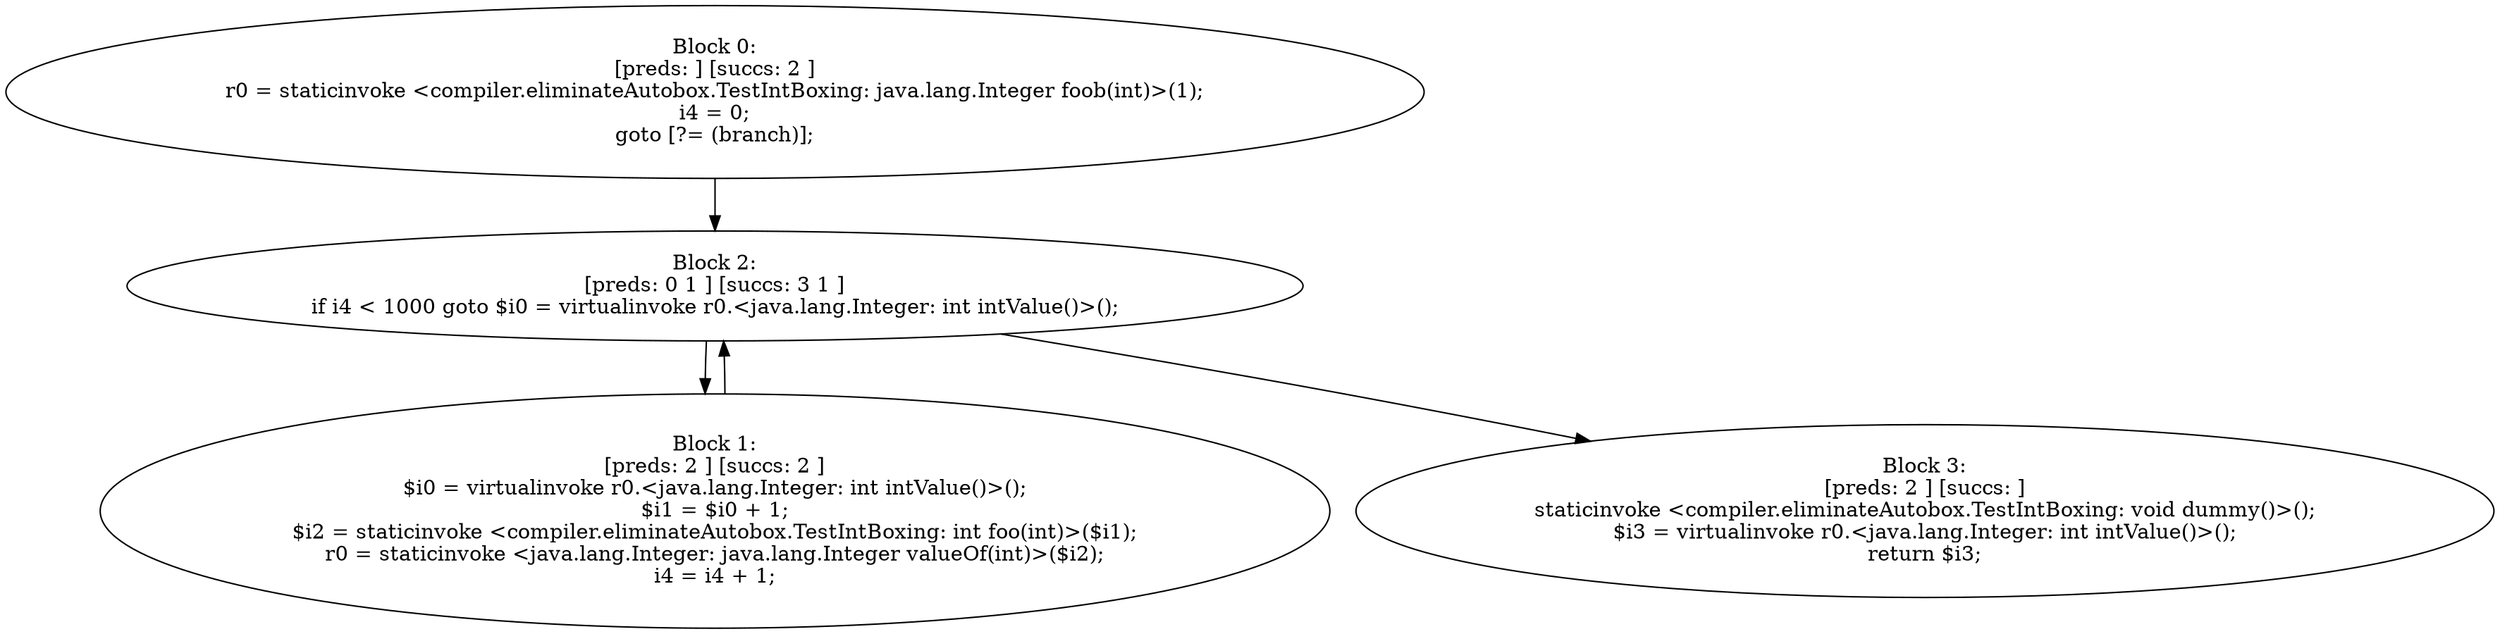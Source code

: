 digraph "unitGraph" {
    "Block 0:
[preds: ] [succs: 2 ]
r0 = staticinvoke <compiler.eliminateAutobox.TestIntBoxing: java.lang.Integer foob(int)>(1);
i4 = 0;
goto [?= (branch)];
"
    "Block 1:
[preds: 2 ] [succs: 2 ]
$i0 = virtualinvoke r0.<java.lang.Integer: int intValue()>();
$i1 = $i0 + 1;
$i2 = staticinvoke <compiler.eliminateAutobox.TestIntBoxing: int foo(int)>($i1);
r0 = staticinvoke <java.lang.Integer: java.lang.Integer valueOf(int)>($i2);
i4 = i4 + 1;
"
    "Block 2:
[preds: 0 1 ] [succs: 3 1 ]
if i4 < 1000 goto $i0 = virtualinvoke r0.<java.lang.Integer: int intValue()>();
"
    "Block 3:
[preds: 2 ] [succs: ]
staticinvoke <compiler.eliminateAutobox.TestIntBoxing: void dummy()>();
$i3 = virtualinvoke r0.<java.lang.Integer: int intValue()>();
return $i3;
"
    "Block 0:
[preds: ] [succs: 2 ]
r0 = staticinvoke <compiler.eliminateAutobox.TestIntBoxing: java.lang.Integer foob(int)>(1);
i4 = 0;
goto [?= (branch)];
"->"Block 2:
[preds: 0 1 ] [succs: 3 1 ]
if i4 < 1000 goto $i0 = virtualinvoke r0.<java.lang.Integer: int intValue()>();
";
    "Block 1:
[preds: 2 ] [succs: 2 ]
$i0 = virtualinvoke r0.<java.lang.Integer: int intValue()>();
$i1 = $i0 + 1;
$i2 = staticinvoke <compiler.eliminateAutobox.TestIntBoxing: int foo(int)>($i1);
r0 = staticinvoke <java.lang.Integer: java.lang.Integer valueOf(int)>($i2);
i4 = i4 + 1;
"->"Block 2:
[preds: 0 1 ] [succs: 3 1 ]
if i4 < 1000 goto $i0 = virtualinvoke r0.<java.lang.Integer: int intValue()>();
";
    "Block 2:
[preds: 0 1 ] [succs: 3 1 ]
if i4 < 1000 goto $i0 = virtualinvoke r0.<java.lang.Integer: int intValue()>();
"->"Block 3:
[preds: 2 ] [succs: ]
staticinvoke <compiler.eliminateAutobox.TestIntBoxing: void dummy()>();
$i3 = virtualinvoke r0.<java.lang.Integer: int intValue()>();
return $i3;
";
    "Block 2:
[preds: 0 1 ] [succs: 3 1 ]
if i4 < 1000 goto $i0 = virtualinvoke r0.<java.lang.Integer: int intValue()>();
"->"Block 1:
[preds: 2 ] [succs: 2 ]
$i0 = virtualinvoke r0.<java.lang.Integer: int intValue()>();
$i1 = $i0 + 1;
$i2 = staticinvoke <compiler.eliminateAutobox.TestIntBoxing: int foo(int)>($i1);
r0 = staticinvoke <java.lang.Integer: java.lang.Integer valueOf(int)>($i2);
i4 = i4 + 1;
";
}
